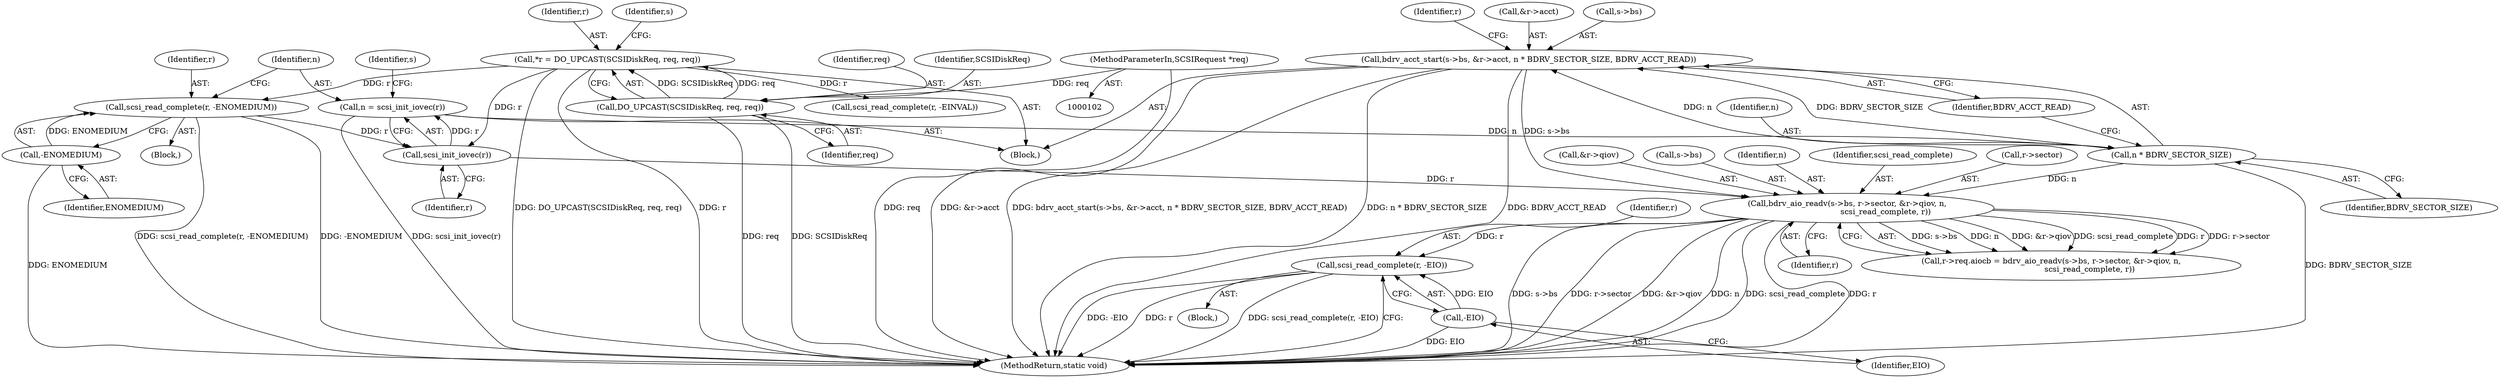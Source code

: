 digraph "0_qemu_103b40f51e4012b3b0ad20f615562a1806d7f49a_0@API" {
"1000256" [label="(Call,scsi_read_complete(r, -EIO))"];
"1000233" [label="(Call,bdrv_aio_readv(s->bs, r->sector, &r->qiov, n,\n                               scsi_read_complete, r))"];
"1000215" [label="(Call,bdrv_acct_start(s->bs, &r->acct, n * BDRV_SECTOR_SIZE, BDRV_ACCT_READ))"];
"1000223" [label="(Call,n * BDRV_SECTOR_SIZE)"];
"1000211" [label="(Call,n = scsi_init_iovec(r))"];
"1000213" [label="(Call,scsi_init_iovec(r))"];
"1000106" [label="(Call,*r = DO_UPCAST(SCSIDiskReq, req, req))"];
"1000108" [label="(Call,DO_UPCAST(SCSIDiskReq, req, req))"];
"1000103" [label="(MethodParameterIn,SCSIRequest *req)"];
"1000207" [label="(Call,scsi_read_complete(r, -ENOMEDIUM))"];
"1000209" [label="(Call,-ENOMEDIUM)"];
"1000258" [label="(Call,-EIO)"];
"1000209" [label="(Call,-ENOMEDIUM)"];
"1000227" [label="(Call,r->req.aiocb = bdrv_aio_readv(s->bs, r->sector, &r->qiov, n,\n                               scsi_read_complete, r))"];
"1000255" [label="(Block,)"];
"1000258" [label="(Call,-EIO)"];
"1000224" [label="(Identifier,n)"];
"1000226" [label="(Identifier,BDRV_ACCT_READ)"];
"1000114" [label="(Identifier,s)"];
"1000210" [label="(Identifier,ENOMEDIUM)"];
"1000212" [label="(Identifier,n)"];
"1000230" [label="(Identifier,r)"];
"1000257" [label="(Identifier,r)"];
"1000110" [label="(Identifier,req)"];
"1000256" [label="(Call,scsi_read_complete(r, -EIO))"];
"1000219" [label="(Call,&r->acct)"];
"1000240" [label="(Call,&r->qiov)"];
"1000211" [label="(Call,n = scsi_init_iovec(r))"];
"1000234" [label="(Call,s->bs)"];
"1000217" [label="(Identifier,s)"];
"1000214" [label="(Identifier,r)"];
"1000108" [label="(Call,DO_UPCAST(SCSIDiskReq, req, req))"];
"1000197" [label="(Call,scsi_read_complete(r, -EINVAL))"];
"1000259" [label="(Identifier,EIO)"];
"1000244" [label="(Identifier,n)"];
"1000213" [label="(Call,scsi_init_iovec(r))"];
"1000233" [label="(Call,bdrv_aio_readv(s->bs, r->sector, &r->qiov, n,\n                               scsi_read_complete, r))"];
"1000107" [label="(Identifier,r)"];
"1000103" [label="(MethodParameterIn,SCSIRequest *req)"];
"1000106" [label="(Call,*r = DO_UPCAST(SCSIDiskReq, req, req))"];
"1000111" [label="(Identifier,req)"];
"1000260" [label="(MethodReturn,static void)"];
"1000245" [label="(Identifier,scsi_read_complete)"];
"1000215" [label="(Call,bdrv_acct_start(s->bs, &r->acct, n * BDRV_SECTOR_SIZE, BDRV_ACCT_READ))"];
"1000237" [label="(Call,r->sector)"];
"1000206" [label="(Block,)"];
"1000109" [label="(Identifier,SCSIDiskReq)"];
"1000223" [label="(Call,n * BDRV_SECTOR_SIZE)"];
"1000225" [label="(Identifier,BDRV_SECTOR_SIZE)"];
"1000208" [label="(Identifier,r)"];
"1000216" [label="(Call,s->bs)"];
"1000246" [label="(Identifier,r)"];
"1000104" [label="(Block,)"];
"1000207" [label="(Call,scsi_read_complete(r, -ENOMEDIUM))"];
"1000256" -> "1000255"  [label="AST: "];
"1000256" -> "1000258"  [label="CFG: "];
"1000257" -> "1000256"  [label="AST: "];
"1000258" -> "1000256"  [label="AST: "];
"1000260" -> "1000256"  [label="CFG: "];
"1000256" -> "1000260"  [label="DDG: -EIO"];
"1000256" -> "1000260"  [label="DDG: r"];
"1000256" -> "1000260"  [label="DDG: scsi_read_complete(r, -EIO)"];
"1000233" -> "1000256"  [label="DDG: r"];
"1000258" -> "1000256"  [label="DDG: EIO"];
"1000233" -> "1000227"  [label="AST: "];
"1000233" -> "1000246"  [label="CFG: "];
"1000234" -> "1000233"  [label="AST: "];
"1000237" -> "1000233"  [label="AST: "];
"1000240" -> "1000233"  [label="AST: "];
"1000244" -> "1000233"  [label="AST: "];
"1000245" -> "1000233"  [label="AST: "];
"1000246" -> "1000233"  [label="AST: "];
"1000227" -> "1000233"  [label="CFG: "];
"1000233" -> "1000260"  [label="DDG: s->bs"];
"1000233" -> "1000260"  [label="DDG: r->sector"];
"1000233" -> "1000260"  [label="DDG: &r->qiov"];
"1000233" -> "1000260"  [label="DDG: n"];
"1000233" -> "1000260"  [label="DDG: scsi_read_complete"];
"1000233" -> "1000260"  [label="DDG: r"];
"1000233" -> "1000227"  [label="DDG: s->bs"];
"1000233" -> "1000227"  [label="DDG: n"];
"1000233" -> "1000227"  [label="DDG: &r->qiov"];
"1000233" -> "1000227"  [label="DDG: scsi_read_complete"];
"1000233" -> "1000227"  [label="DDG: r"];
"1000233" -> "1000227"  [label="DDG: r->sector"];
"1000215" -> "1000233"  [label="DDG: s->bs"];
"1000223" -> "1000233"  [label="DDG: n"];
"1000213" -> "1000233"  [label="DDG: r"];
"1000215" -> "1000104"  [label="AST: "];
"1000215" -> "1000226"  [label="CFG: "];
"1000216" -> "1000215"  [label="AST: "];
"1000219" -> "1000215"  [label="AST: "];
"1000223" -> "1000215"  [label="AST: "];
"1000226" -> "1000215"  [label="AST: "];
"1000230" -> "1000215"  [label="CFG: "];
"1000215" -> "1000260"  [label="DDG: n * BDRV_SECTOR_SIZE"];
"1000215" -> "1000260"  [label="DDG: BDRV_ACCT_READ"];
"1000215" -> "1000260"  [label="DDG: &r->acct"];
"1000215" -> "1000260"  [label="DDG: bdrv_acct_start(s->bs, &r->acct, n * BDRV_SECTOR_SIZE, BDRV_ACCT_READ)"];
"1000223" -> "1000215"  [label="DDG: n"];
"1000223" -> "1000215"  [label="DDG: BDRV_SECTOR_SIZE"];
"1000223" -> "1000225"  [label="CFG: "];
"1000224" -> "1000223"  [label="AST: "];
"1000225" -> "1000223"  [label="AST: "];
"1000226" -> "1000223"  [label="CFG: "];
"1000223" -> "1000260"  [label="DDG: BDRV_SECTOR_SIZE"];
"1000211" -> "1000223"  [label="DDG: n"];
"1000211" -> "1000104"  [label="AST: "];
"1000211" -> "1000213"  [label="CFG: "];
"1000212" -> "1000211"  [label="AST: "];
"1000213" -> "1000211"  [label="AST: "];
"1000217" -> "1000211"  [label="CFG: "];
"1000211" -> "1000260"  [label="DDG: scsi_init_iovec(r)"];
"1000213" -> "1000211"  [label="DDG: r"];
"1000213" -> "1000214"  [label="CFG: "];
"1000214" -> "1000213"  [label="AST: "];
"1000106" -> "1000213"  [label="DDG: r"];
"1000207" -> "1000213"  [label="DDG: r"];
"1000106" -> "1000104"  [label="AST: "];
"1000106" -> "1000108"  [label="CFG: "];
"1000107" -> "1000106"  [label="AST: "];
"1000108" -> "1000106"  [label="AST: "];
"1000114" -> "1000106"  [label="CFG: "];
"1000106" -> "1000260"  [label="DDG: DO_UPCAST(SCSIDiskReq, req, req)"];
"1000106" -> "1000260"  [label="DDG: r"];
"1000108" -> "1000106"  [label="DDG: SCSIDiskReq"];
"1000108" -> "1000106"  [label="DDG: req"];
"1000106" -> "1000197"  [label="DDG: r"];
"1000106" -> "1000207"  [label="DDG: r"];
"1000108" -> "1000111"  [label="CFG: "];
"1000109" -> "1000108"  [label="AST: "];
"1000110" -> "1000108"  [label="AST: "];
"1000111" -> "1000108"  [label="AST: "];
"1000108" -> "1000260"  [label="DDG: req"];
"1000108" -> "1000260"  [label="DDG: SCSIDiskReq"];
"1000103" -> "1000108"  [label="DDG: req"];
"1000103" -> "1000102"  [label="AST: "];
"1000103" -> "1000260"  [label="DDG: req"];
"1000207" -> "1000206"  [label="AST: "];
"1000207" -> "1000209"  [label="CFG: "];
"1000208" -> "1000207"  [label="AST: "];
"1000209" -> "1000207"  [label="AST: "];
"1000212" -> "1000207"  [label="CFG: "];
"1000207" -> "1000260"  [label="DDG: scsi_read_complete(r, -ENOMEDIUM)"];
"1000207" -> "1000260"  [label="DDG: -ENOMEDIUM"];
"1000209" -> "1000207"  [label="DDG: ENOMEDIUM"];
"1000209" -> "1000210"  [label="CFG: "];
"1000210" -> "1000209"  [label="AST: "];
"1000209" -> "1000260"  [label="DDG: ENOMEDIUM"];
"1000258" -> "1000259"  [label="CFG: "];
"1000259" -> "1000258"  [label="AST: "];
"1000258" -> "1000260"  [label="DDG: EIO"];
}
